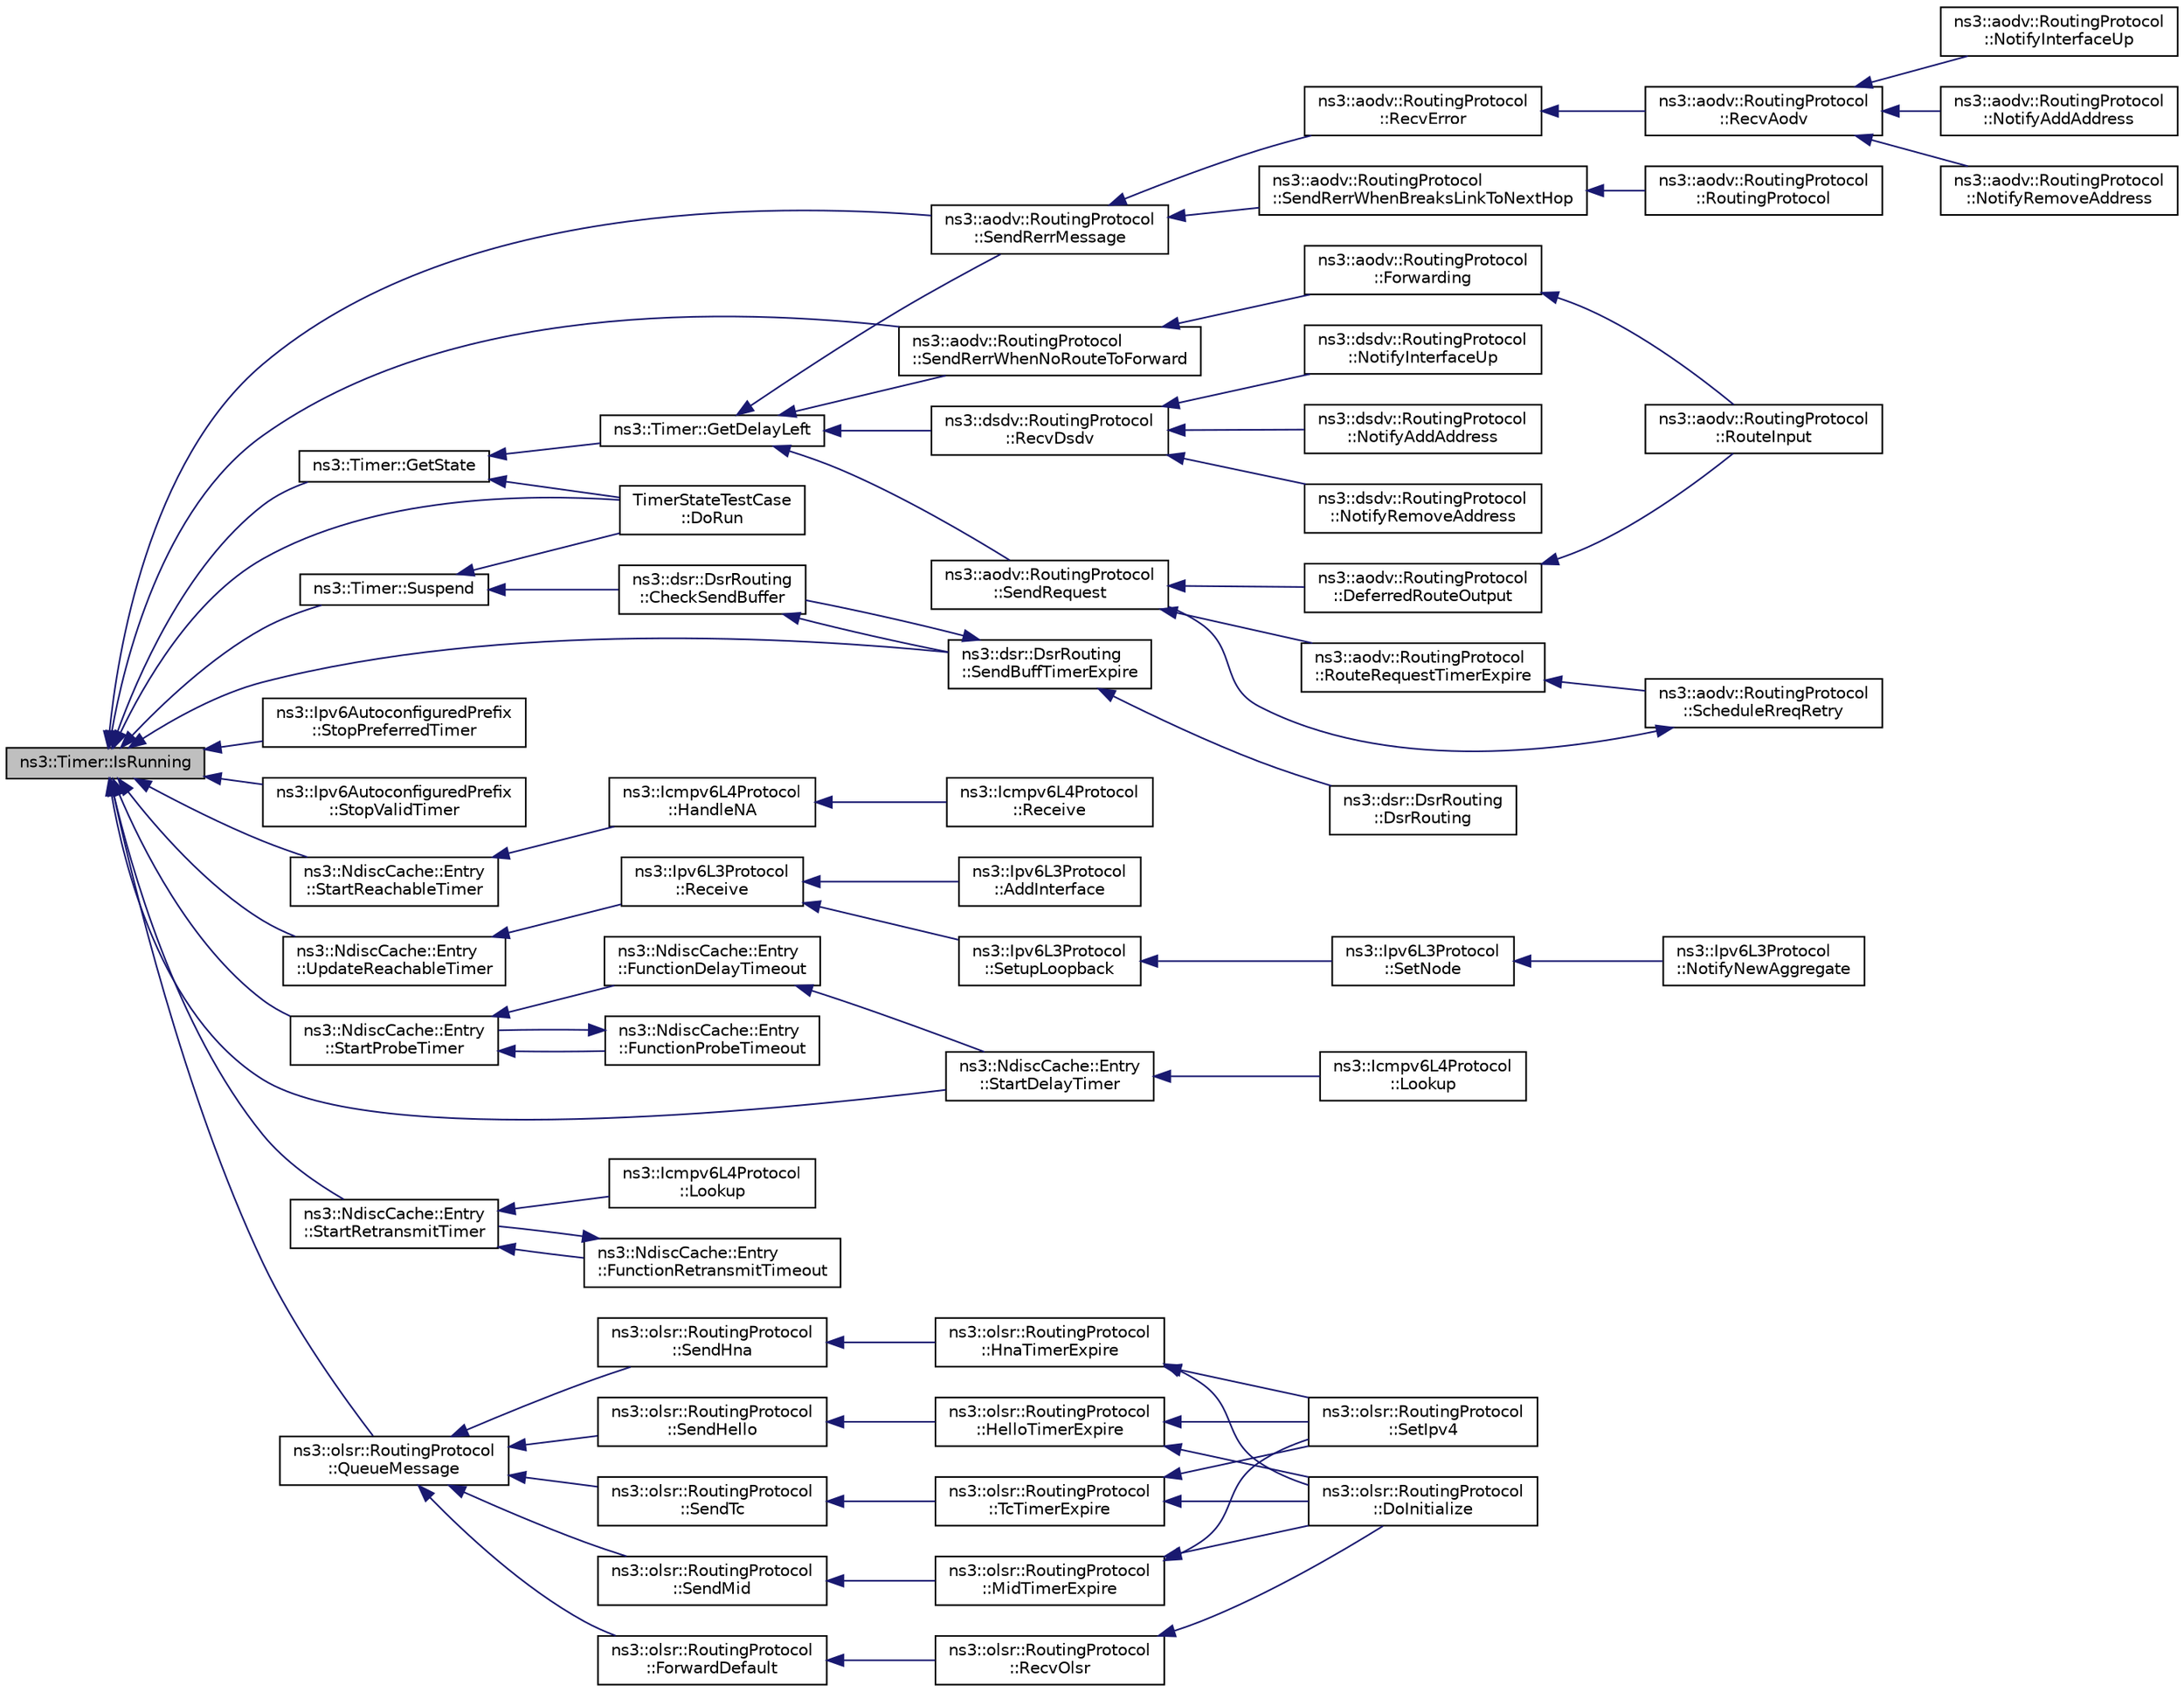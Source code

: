 digraph "ns3::Timer::IsRunning"
{
  edge [fontname="Helvetica",fontsize="10",labelfontname="Helvetica",labelfontsize="10"];
  node [fontname="Helvetica",fontsize="10",shape=record];
  rankdir="LR";
  Node1 [label="ns3::Timer::IsRunning",height=0.2,width=0.4,color="black", fillcolor="grey75", style="filled", fontcolor="black"];
  Node1 -> Node2 [dir="back",color="midnightblue",fontsize="10",style="solid"];
  Node2 [label="ns3::aodv::RoutingProtocol\l::SendRerrWhenNoRouteToForward",height=0.2,width=0.4,color="black", fillcolor="white", style="filled",URL="$db/dd0/classns3_1_1aodv_1_1RoutingProtocol.html#aa8b4c8c3811348aa19e76218523796af"];
  Node2 -> Node3 [dir="back",color="midnightblue",fontsize="10",style="solid"];
  Node3 [label="ns3::aodv::RoutingProtocol\l::Forwarding",height=0.2,width=0.4,color="black", fillcolor="white", style="filled",URL="$db/dd0/classns3_1_1aodv_1_1RoutingProtocol.html#ac2a8a2aa27dacd9fec657bcb3495bed3",tooltip="If route exists and valid, forward packet. "];
  Node3 -> Node4 [dir="back",color="midnightblue",fontsize="10",style="solid"];
  Node4 [label="ns3::aodv::RoutingProtocol\l::RouteInput",height=0.2,width=0.4,color="black", fillcolor="white", style="filled",URL="$db/dd0/classns3_1_1aodv_1_1RoutingProtocol.html#a2190605f405bf68aef54630652988163",tooltip="Route an input packet (to be forwarded or locally delivered) "];
  Node1 -> Node5 [dir="back",color="midnightblue",fontsize="10",style="solid"];
  Node5 [label="ns3::aodv::RoutingProtocol\l::SendRerrMessage",height=0.2,width=0.4,color="black", fillcolor="white", style="filled",URL="$db/dd0/classns3_1_1aodv_1_1RoutingProtocol.html#abc216040fe7b7ac100ea7bf2ce9a0bdb",tooltip="Forward RERR. "];
  Node5 -> Node6 [dir="back",color="midnightblue",fontsize="10",style="solid"];
  Node6 [label="ns3::aodv::RoutingProtocol\l::RecvError",height=0.2,width=0.4,color="black", fillcolor="white", style="filled",URL="$db/dd0/classns3_1_1aodv_1_1RoutingProtocol.html#ae93fba9dbcde4f1eb0f2d7a189e9ae54",tooltip="Receive RERR from node with address src. "];
  Node6 -> Node7 [dir="back",color="midnightblue",fontsize="10",style="solid"];
  Node7 [label="ns3::aodv::RoutingProtocol\l::RecvAodv",height=0.2,width=0.4,color="black", fillcolor="white", style="filled",URL="$db/dd0/classns3_1_1aodv_1_1RoutingProtocol.html#a08c44000f66533e69bde85d68d75c354",tooltip="Receive and process control packet. "];
  Node7 -> Node8 [dir="back",color="midnightblue",fontsize="10",style="solid"];
  Node8 [label="ns3::aodv::RoutingProtocol\l::NotifyInterfaceUp",height=0.2,width=0.4,color="black", fillcolor="white", style="filled",URL="$db/dd0/classns3_1_1aodv_1_1RoutingProtocol.html#a006b7deb41f4eb2dc1e0d69d50c5a284"];
  Node7 -> Node9 [dir="back",color="midnightblue",fontsize="10",style="solid"];
  Node9 [label="ns3::aodv::RoutingProtocol\l::NotifyAddAddress",height=0.2,width=0.4,color="black", fillcolor="white", style="filled",URL="$db/dd0/classns3_1_1aodv_1_1RoutingProtocol.html#a8d6ee1881856a557d8c051e40785e51b"];
  Node7 -> Node10 [dir="back",color="midnightblue",fontsize="10",style="solid"];
  Node10 [label="ns3::aodv::RoutingProtocol\l::NotifyRemoveAddress",height=0.2,width=0.4,color="black", fillcolor="white", style="filled",URL="$db/dd0/classns3_1_1aodv_1_1RoutingProtocol.html#aa3ada55a69e945cc414d87566cca0388"];
  Node5 -> Node11 [dir="back",color="midnightblue",fontsize="10",style="solid"];
  Node11 [label="ns3::aodv::RoutingProtocol\l::SendRerrWhenBreaksLinkToNextHop",height=0.2,width=0.4,color="black", fillcolor="white", style="filled",URL="$db/dd0/classns3_1_1aodv_1_1RoutingProtocol.html#ae2ab3a83b71210d82c458e5e680c1351",tooltip="Initiate RERR. "];
  Node11 -> Node12 [dir="back",color="midnightblue",fontsize="10",style="solid"];
  Node12 [label="ns3::aodv::RoutingProtocol\l::RoutingProtocol",height=0.2,width=0.4,color="black", fillcolor="white", style="filled",URL="$db/dd0/classns3_1_1aodv_1_1RoutingProtocol.html#ad27c1423db534d49ebbd616b189567ae",tooltip="c-tor "];
  Node1 -> Node13 [dir="back",color="midnightblue",fontsize="10",style="solid"];
  Node13 [label="ns3::Timer::GetState",height=0.2,width=0.4,color="black", fillcolor="white", style="filled",URL="$d0/d3e/classns3_1_1Timer.html#ad8dbc96d811f55126b76de228d260eab"];
  Node13 -> Node14 [dir="back",color="midnightblue",fontsize="10",style="solid"];
  Node14 [label="ns3::Timer::GetDelayLeft",height=0.2,width=0.4,color="black", fillcolor="white", style="filled",URL="$d0/d3e/classns3_1_1Timer.html#a0dc288dd3de21a524d088fc8a5a14a73"];
  Node14 -> Node15 [dir="back",color="midnightblue",fontsize="10",style="solid"];
  Node15 [label="ns3::aodv::RoutingProtocol\l::SendRequest",height=0.2,width=0.4,color="black", fillcolor="white", style="filled",URL="$db/dd0/classns3_1_1aodv_1_1RoutingProtocol.html#a483f8df4d7855b2a71e506f665ca0828",tooltip="Send RREQ. "];
  Node15 -> Node16 [dir="back",color="midnightblue",fontsize="10",style="solid"];
  Node16 [label="ns3::aodv::RoutingProtocol\l::DeferredRouteOutput",height=0.2,width=0.4,color="black", fillcolor="white", style="filled",URL="$db/dd0/classns3_1_1aodv_1_1RoutingProtocol.html#a3e53873fd2f4dad41aeba24b9a16ce48",tooltip="Queue packet and send route request. "];
  Node16 -> Node4 [dir="back",color="midnightblue",fontsize="10",style="solid"];
  Node15 -> Node17 [dir="back",color="midnightblue",fontsize="10",style="solid"];
  Node17 [label="ns3::aodv::RoutingProtocol\l::RouteRequestTimerExpire",height=0.2,width=0.4,color="black", fillcolor="white", style="filled",URL="$db/dd0/classns3_1_1aodv_1_1RoutingProtocol.html#ae2ede2e919e00345ce1ba385c0527611",tooltip="Handle route discovery process. "];
  Node17 -> Node18 [dir="back",color="midnightblue",fontsize="10",style="solid"];
  Node18 [label="ns3::aodv::RoutingProtocol\l::ScheduleRreqRetry",height=0.2,width=0.4,color="black", fillcolor="white", style="filled",URL="$db/dd0/classns3_1_1aodv_1_1RoutingProtocol.html#a85e17b36131d0582099347a4379bef11"];
  Node18 -> Node15 [dir="back",color="midnightblue",fontsize="10",style="solid"];
  Node14 -> Node2 [dir="back",color="midnightblue",fontsize="10",style="solid"];
  Node14 -> Node5 [dir="back",color="midnightblue",fontsize="10",style="solid"];
  Node14 -> Node19 [dir="back",color="midnightblue",fontsize="10",style="solid"];
  Node19 [label="ns3::dsdv::RoutingProtocol\l::RecvDsdv",height=0.2,width=0.4,color="black", fillcolor="white", style="filled",URL="$de/dca/classns3_1_1dsdv_1_1RoutingProtocol.html#ad27475d64bfd478b57d73f3cc08d4c99",tooltip="Receive and process dsdv control packet. "];
  Node19 -> Node20 [dir="back",color="midnightblue",fontsize="10",style="solid"];
  Node20 [label="ns3::dsdv::RoutingProtocol\l::NotifyInterfaceUp",height=0.2,width=0.4,color="black", fillcolor="white", style="filled",URL="$de/dca/classns3_1_1dsdv_1_1RoutingProtocol.html#a9a3edd95b3a0714d5aff5293e96883d2"];
  Node19 -> Node21 [dir="back",color="midnightblue",fontsize="10",style="solid"];
  Node21 [label="ns3::dsdv::RoutingProtocol\l::NotifyAddAddress",height=0.2,width=0.4,color="black", fillcolor="white", style="filled",URL="$de/dca/classns3_1_1dsdv_1_1RoutingProtocol.html#aaf6b464336448d3cf4e6370b00943253"];
  Node19 -> Node22 [dir="back",color="midnightblue",fontsize="10",style="solid"];
  Node22 [label="ns3::dsdv::RoutingProtocol\l::NotifyRemoveAddress",height=0.2,width=0.4,color="black", fillcolor="white", style="filled",URL="$de/dca/classns3_1_1dsdv_1_1RoutingProtocol.html#a27292ecea0925d440a272b57f1b96aab"];
  Node13 -> Node23 [dir="back",color="midnightblue",fontsize="10",style="solid"];
  Node23 [label="TimerStateTestCase\l::DoRun",height=0.2,width=0.4,color="black", fillcolor="white", style="filled",URL="$d9/dfc/classTimerStateTestCase.html#a879d8ef21299859ba79ae1179024991e",tooltip="Implementation to actually run this TestCase. "];
  Node1 -> Node24 [dir="back",color="midnightblue",fontsize="10",style="solid"];
  Node24 [label="ns3::Timer::Suspend",height=0.2,width=0.4,color="black", fillcolor="white", style="filled",URL="$d0/d3e/classns3_1_1Timer.html#a168f973f4c60fbeb1580d4734f91e049"];
  Node24 -> Node23 [dir="back",color="midnightblue",fontsize="10",style="solid"];
  Node24 -> Node25 [dir="back",color="midnightblue",fontsize="10",style="solid"];
  Node25 [label="ns3::dsr::DsrRouting\l::CheckSendBuffer",height=0.2,width=0.4,color="black", fillcolor="white", style="filled",URL="$df/d32/classns3_1_1dsr_1_1DsrRouting.html#a03ace9023e9fe58434dc004123c7d9e0",tooltip="Check the send buffer of packets with route when send buffer timer expire. "];
  Node25 -> Node26 [dir="back",color="midnightblue",fontsize="10",style="solid"];
  Node26 [label="ns3::dsr::DsrRouting\l::SendBuffTimerExpire",height=0.2,width=0.4,color="black", fillcolor="white", style="filled",URL="$df/d32/classns3_1_1dsr_1_1DsrRouting.html#a10273aec775b5cf12eafb03ee46c4397",tooltip="The send buffer timer expire. "];
  Node26 -> Node27 [dir="back",color="midnightblue",fontsize="10",style="solid"];
  Node27 [label="ns3::dsr::DsrRouting\l::DsrRouting",height=0.2,width=0.4,color="black", fillcolor="white", style="filled",URL="$df/d32/classns3_1_1dsr_1_1DsrRouting.html#a3b686bd293d4bd096180a1996171ccd1",tooltip="Constructor. "];
  Node26 -> Node25 [dir="back",color="midnightblue",fontsize="10",style="solid"];
  Node1 -> Node23 [dir="back",color="midnightblue",fontsize="10",style="solid"];
  Node1 -> Node26 [dir="back",color="midnightblue",fontsize="10",style="solid"];
  Node1 -> Node28 [dir="back",color="midnightblue",fontsize="10",style="solid"];
  Node28 [label="ns3::Ipv6AutoconfiguredPrefix\l::StopPreferredTimer",height=0.2,width=0.4,color="black", fillcolor="white", style="filled",URL="$d3/de5/classns3_1_1Ipv6AutoconfiguredPrefix.html#abe438ae290322b065c22e85562ee98ac",tooltip="Stop the preferred timer. "];
  Node1 -> Node29 [dir="back",color="midnightblue",fontsize="10",style="solid"];
  Node29 [label="ns3::Ipv6AutoconfiguredPrefix\l::StopValidTimer",height=0.2,width=0.4,color="black", fillcolor="white", style="filled",URL="$d3/de5/classns3_1_1Ipv6AutoconfiguredPrefix.html#a2dde67d8291e0f0eeb17127e06822f4a",tooltip="Stop the valid timer. "];
  Node1 -> Node30 [dir="back",color="midnightblue",fontsize="10",style="solid"];
  Node30 [label="ns3::NdiscCache::Entry\l::StartReachableTimer",height=0.2,width=0.4,color="black", fillcolor="white", style="filled",URL="$d2/dee/classns3_1_1NdiscCache_1_1Entry.html#a41da1f47c98b02babaebc828d780fbfb",tooltip="Start the reachable timer. "];
  Node30 -> Node31 [dir="back",color="midnightblue",fontsize="10",style="solid"];
  Node31 [label="ns3::Icmpv6L4Protocol\l::HandleNA",height=0.2,width=0.4,color="black", fillcolor="white", style="filled",URL="$d7/d1d/classns3_1_1Icmpv6L4Protocol.html#a6c3a2ecce98fa29743eb177b613490e5",tooltip="Receive Neighbor Advertisement method. "];
  Node31 -> Node32 [dir="back",color="midnightblue",fontsize="10",style="solid"];
  Node32 [label="ns3::Icmpv6L4Protocol\l::Receive",height=0.2,width=0.4,color="black", fillcolor="white", style="filled",URL="$d7/d1d/classns3_1_1Icmpv6L4Protocol.html#a31342a8123eab651a5cabd1a197b0145",tooltip="Receive method. "];
  Node1 -> Node33 [dir="back",color="midnightblue",fontsize="10",style="solid"];
  Node33 [label="ns3::NdiscCache::Entry\l::UpdateReachableTimer",height=0.2,width=0.4,color="black", fillcolor="white", style="filled",URL="$d2/dee/classns3_1_1NdiscCache_1_1Entry.html#a505d6cca16dc15d1c80e714c10da522f",tooltip="Update the reachable timer. "];
  Node33 -> Node34 [dir="back",color="midnightblue",fontsize="10",style="solid"];
  Node34 [label="ns3::Ipv6L3Protocol\l::Receive",height=0.2,width=0.4,color="black", fillcolor="white", style="filled",URL="$d7/d74/classns3_1_1Ipv6L3Protocol.html#a8a95d576e8aee9a571db93bf686d850a",tooltip="Receive method when a packet arrive in the stack. This method removes IPv6 header and forward up to L..."];
  Node34 -> Node35 [dir="back",color="midnightblue",fontsize="10",style="solid"];
  Node35 [label="ns3::Ipv6L3Protocol\l::AddInterface",height=0.2,width=0.4,color="black", fillcolor="white", style="filled",URL="$d7/d74/classns3_1_1Ipv6L3Protocol.html#a56047c2ee7db15185af07538c609cbb5",tooltip="Add IPv6 interface for a device. "];
  Node34 -> Node36 [dir="back",color="midnightblue",fontsize="10",style="solid"];
  Node36 [label="ns3::Ipv6L3Protocol\l::SetupLoopback",height=0.2,width=0.4,color="black", fillcolor="white", style="filled",URL="$d7/d74/classns3_1_1Ipv6L3Protocol.html#a69a1ef7b49dd3aa80c6807f467720005",tooltip="Setup loopback interface. "];
  Node36 -> Node37 [dir="back",color="midnightblue",fontsize="10",style="solid"];
  Node37 [label="ns3::Ipv6L3Protocol\l::SetNode",height=0.2,width=0.4,color="black", fillcolor="white", style="filled",URL="$d7/d74/classns3_1_1Ipv6L3Protocol.html#a53796a2747cb5edcd1c762f44043b061",tooltip="Set node associated with this stack. "];
  Node37 -> Node38 [dir="back",color="midnightblue",fontsize="10",style="solid"];
  Node38 [label="ns3::Ipv6L3Protocol\l::NotifyNewAggregate",height=0.2,width=0.4,color="black", fillcolor="white", style="filled",URL="$d7/d74/classns3_1_1Ipv6L3Protocol.html#ae07ff89952d068d18fb5650ffd1f5378",tooltip="Notify other components connected to the node that a new stack member is now connected. "];
  Node1 -> Node39 [dir="back",color="midnightblue",fontsize="10",style="solid"];
  Node39 [label="ns3::NdiscCache::Entry\l::StartProbeTimer",height=0.2,width=0.4,color="black", fillcolor="white", style="filled",URL="$d2/dee/classns3_1_1NdiscCache_1_1Entry.html#a3572a37372334f48a76e92d9dfbd128b",tooltip="Start probe timer. "];
  Node39 -> Node40 [dir="back",color="midnightblue",fontsize="10",style="solid"];
  Node40 [label="ns3::NdiscCache::Entry\l::FunctionDelayTimeout",height=0.2,width=0.4,color="black", fillcolor="white", style="filled",URL="$d2/dee/classns3_1_1NdiscCache_1_1Entry.html#a9658ba137954c9e7f3dae7befed65eb9",tooltip="Function called when delay timer timeout. "];
  Node40 -> Node41 [dir="back",color="midnightblue",fontsize="10",style="solid"];
  Node41 [label="ns3::NdiscCache::Entry\l::StartDelayTimer",height=0.2,width=0.4,color="black", fillcolor="white", style="filled",URL="$d2/dee/classns3_1_1NdiscCache_1_1Entry.html#a8716305d5c4e0c94127cd630a692bc4c",tooltip="Start delay timer. "];
  Node41 -> Node42 [dir="back",color="midnightblue",fontsize="10",style="solid"];
  Node42 [label="ns3::Icmpv6L4Protocol\l::Lookup",height=0.2,width=0.4,color="black", fillcolor="white", style="filled",URL="$d7/d1d/classns3_1_1Icmpv6L4Protocol.html#abfb3e1df3fc0d57d3076aa00edba62cd",tooltip="Lookup in the ND cache for the IPv6 address. "];
  Node39 -> Node43 [dir="back",color="midnightblue",fontsize="10",style="solid"];
  Node43 [label="ns3::NdiscCache::Entry\l::FunctionProbeTimeout",height=0.2,width=0.4,color="black", fillcolor="white", style="filled",URL="$d2/dee/classns3_1_1NdiscCache_1_1Entry.html#a57edfea5fa7d61054e8b5809145ee59f",tooltip="Function called when probe timer timeout. "];
  Node43 -> Node39 [dir="back",color="midnightblue",fontsize="10",style="solid"];
  Node1 -> Node41 [dir="back",color="midnightblue",fontsize="10",style="solid"];
  Node1 -> Node44 [dir="back",color="midnightblue",fontsize="10",style="solid"];
  Node44 [label="ns3::NdiscCache::Entry\l::StartRetransmitTimer",height=0.2,width=0.4,color="black", fillcolor="white", style="filled",URL="$d2/dee/classns3_1_1NdiscCache_1_1Entry.html#a9a9856ca19d04414ed7cc9bf961214d3",tooltip="Start retransmit timer. "];
  Node44 -> Node45 [dir="back",color="midnightblue",fontsize="10",style="solid"];
  Node45 [label="ns3::Icmpv6L4Protocol\l::Lookup",height=0.2,width=0.4,color="black", fillcolor="white", style="filled",URL="$d7/d1d/classns3_1_1Icmpv6L4Protocol.html#aa4d97bb59a89c2d5b41c76ebe9a54f14",tooltip="Lookup in the ND cache for the IPv6 address (similar as ARP protocol). "];
  Node44 -> Node46 [dir="back",color="midnightblue",fontsize="10",style="solid"];
  Node46 [label="ns3::NdiscCache::Entry\l::FunctionRetransmitTimeout",height=0.2,width=0.4,color="black", fillcolor="white", style="filled",URL="$d2/dee/classns3_1_1NdiscCache_1_1Entry.html#ac0d7e00b3243994c379fc0d1e0a34755",tooltip="Function called when retransmit timer timeout. It verify that the NS retransmit has reached the max s..."];
  Node46 -> Node44 [dir="back",color="midnightblue",fontsize="10",style="solid"];
  Node1 -> Node47 [dir="back",color="midnightblue",fontsize="10",style="solid"];
  Node47 [label="ns3::olsr::RoutingProtocol\l::QueueMessage",height=0.2,width=0.4,color="black", fillcolor="white", style="filled",URL="$d6/dbb/classns3_1_1olsr_1_1RoutingProtocol.html#a206c7c0bba382cba1ac50d11a7df88f3",tooltip="Enques an OLSR message which will be sent with a delay of (0, delay]. "];
  Node47 -> Node48 [dir="back",color="midnightblue",fontsize="10",style="solid"];
  Node48 [label="ns3::olsr::RoutingProtocol\l::ForwardDefault",height=0.2,width=0.4,color="black", fillcolor="white", style="filled",URL="$d6/dbb/classns3_1_1olsr_1_1RoutingProtocol.html#ac918fb6674847bee76fedaf16e15ba44",tooltip="OLSR&#39;s default forwarding algorithm. "];
  Node48 -> Node49 [dir="back",color="midnightblue",fontsize="10",style="solid"];
  Node49 [label="ns3::olsr::RoutingProtocol\l::RecvOlsr",height=0.2,width=0.4,color="black", fillcolor="white", style="filled",URL="$d6/dbb/classns3_1_1olsr_1_1RoutingProtocol.html#afa449e39488b5c03609960e66553490e"];
  Node49 -> Node50 [dir="back",color="midnightblue",fontsize="10",style="solid"];
  Node50 [label="ns3::olsr::RoutingProtocol\l::DoInitialize",height=0.2,width=0.4,color="black", fillcolor="white", style="filled",URL="$d6/dbb/classns3_1_1olsr_1_1RoutingProtocol.html#afe5419799e8d38ee32d82615de55ef22"];
  Node47 -> Node51 [dir="back",color="midnightblue",fontsize="10",style="solid"];
  Node51 [label="ns3::olsr::RoutingProtocol\l::SendHello",height=0.2,width=0.4,color="black", fillcolor="white", style="filled",URL="$d6/dbb/classns3_1_1olsr_1_1RoutingProtocol.html#a3b24f29bfb5d4bfa60e0ca1eb28a8b13",tooltip="Creates a new OLSR HELLO message which is buffered for being sent later on. "];
  Node51 -> Node52 [dir="back",color="midnightblue",fontsize="10",style="solid"];
  Node52 [label="ns3::olsr::RoutingProtocol\l::HelloTimerExpire",height=0.2,width=0.4,color="black", fillcolor="white", style="filled",URL="$d6/dbb/classns3_1_1olsr_1_1RoutingProtocol.html#a5f10703d9d0e82e48466ab69838c7b2b",tooltip="Sends a HELLO message and reschedules the HELLO timer. "];
  Node52 -> Node53 [dir="back",color="midnightblue",fontsize="10",style="solid"];
  Node53 [label="ns3::olsr::RoutingProtocol\l::SetIpv4",height=0.2,width=0.4,color="black", fillcolor="white", style="filled",URL="$d6/dbb/classns3_1_1olsr_1_1RoutingProtocol.html#ab0e32a7ea7f5198133eaacca3b4c12da"];
  Node52 -> Node50 [dir="back",color="midnightblue",fontsize="10",style="solid"];
  Node47 -> Node54 [dir="back",color="midnightblue",fontsize="10",style="solid"];
  Node54 [label="ns3::olsr::RoutingProtocol\l::SendTc",height=0.2,width=0.4,color="black", fillcolor="white", style="filled",URL="$d6/dbb/classns3_1_1olsr_1_1RoutingProtocol.html#a78a41697a6d747bde67d5cb2cd13a4bd",tooltip="Creates a new OLSR TC message which is buffered for being sent later on. "];
  Node54 -> Node55 [dir="back",color="midnightblue",fontsize="10",style="solid"];
  Node55 [label="ns3::olsr::RoutingProtocol\l::TcTimerExpire",height=0.2,width=0.4,color="black", fillcolor="white", style="filled",URL="$d6/dbb/classns3_1_1olsr_1_1RoutingProtocol.html#ad9443857cbc18e1fe48848106c40c96f",tooltip="Sends a TC message (if there exists any MPR selector) and reschedules the TC timer. "];
  Node55 -> Node53 [dir="back",color="midnightblue",fontsize="10",style="solid"];
  Node55 -> Node50 [dir="back",color="midnightblue",fontsize="10",style="solid"];
  Node47 -> Node56 [dir="back",color="midnightblue",fontsize="10",style="solid"];
  Node56 [label="ns3::olsr::RoutingProtocol\l::SendMid",height=0.2,width=0.4,color="black", fillcolor="white", style="filled",URL="$d6/dbb/classns3_1_1olsr_1_1RoutingProtocol.html#a6da315bbcafcdda3dc11acfea3b33d28",tooltip="Creates a new OLSR MID message which is buffered for being sent later on. "];
  Node56 -> Node57 [dir="back",color="midnightblue",fontsize="10",style="solid"];
  Node57 [label="ns3::olsr::RoutingProtocol\l::MidTimerExpire",height=0.2,width=0.4,color="black", fillcolor="white", style="filled",URL="$d6/dbb/classns3_1_1olsr_1_1RoutingProtocol.html#adb532d5890ea3954e8ab73a625d53e66",tooltip="Sends a MID message (if the node has more than one interface) and resets the MID timer. "];
  Node57 -> Node53 [dir="back",color="midnightblue",fontsize="10",style="solid"];
  Node57 -> Node50 [dir="back",color="midnightblue",fontsize="10",style="solid"];
  Node47 -> Node58 [dir="back",color="midnightblue",fontsize="10",style="solid"];
  Node58 [label="ns3::olsr::RoutingProtocol\l::SendHna",height=0.2,width=0.4,color="black", fillcolor="white", style="filled",URL="$d6/dbb/classns3_1_1olsr_1_1RoutingProtocol.html#a02fe3cc6e62962d002818651fc6988df",tooltip="Creates a new OLSR HNA message which is buffered for being sent later on. "];
  Node58 -> Node59 [dir="back",color="midnightblue",fontsize="10",style="solid"];
  Node59 [label="ns3::olsr::RoutingProtocol\l::HnaTimerExpire",height=0.2,width=0.4,color="black", fillcolor="white", style="filled",URL="$d6/dbb/classns3_1_1olsr_1_1RoutingProtocol.html#a6ef2a79ac872935b84a3f1d54316456d",tooltip="Sends an HNA message (if the node has associated hosts/networks) and reschedules the HNA timer..."];
  Node59 -> Node53 [dir="back",color="midnightblue",fontsize="10",style="solid"];
  Node59 -> Node50 [dir="back",color="midnightblue",fontsize="10",style="solid"];
}
